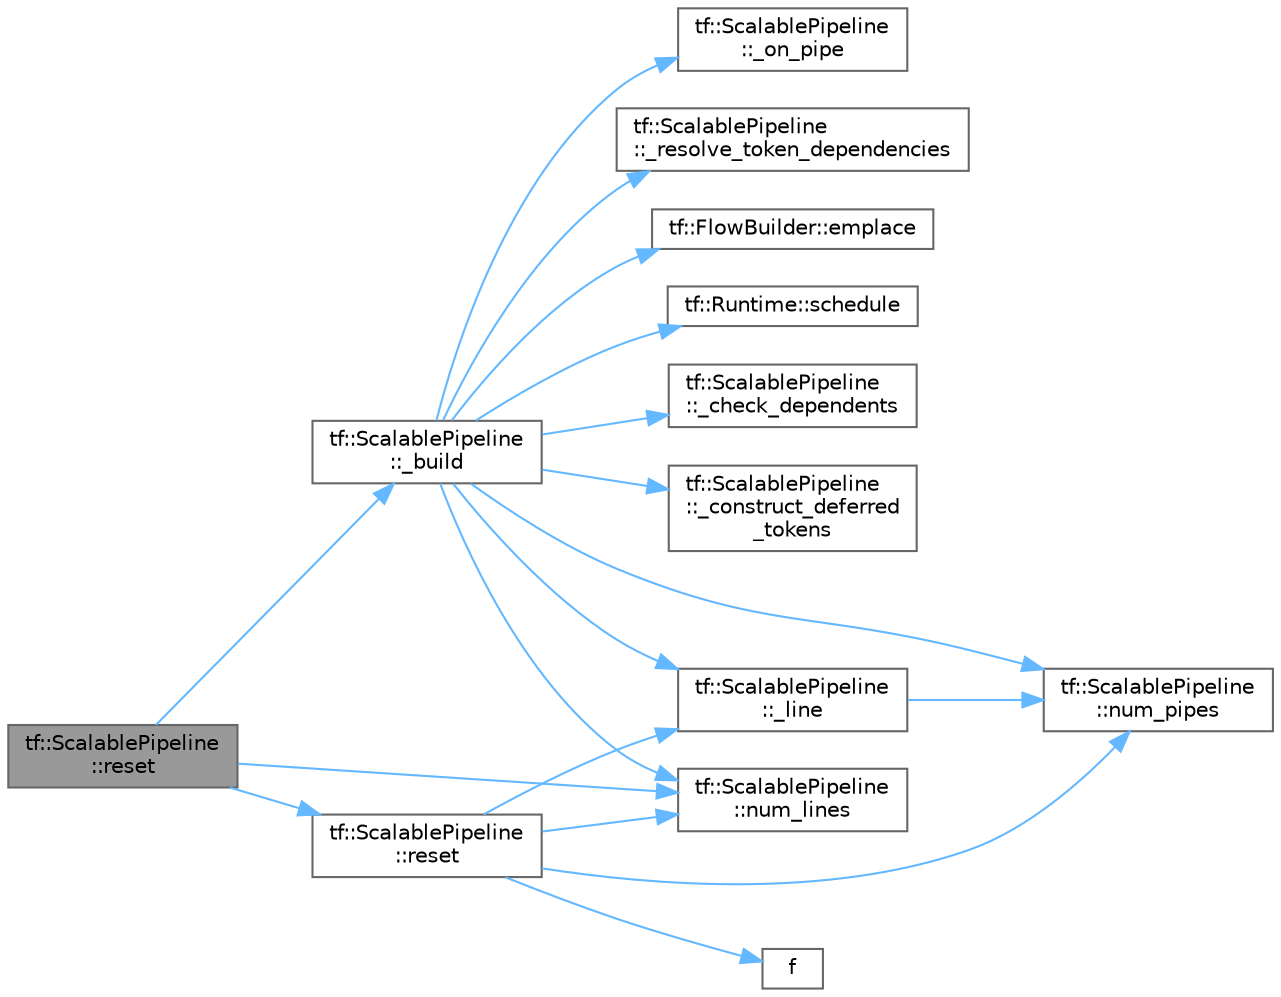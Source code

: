 digraph "tf::ScalablePipeline::reset"
{
 // LATEX_PDF_SIZE
  bgcolor="transparent";
  edge [fontname=Helvetica,fontsize=10,labelfontname=Helvetica,labelfontsize=10];
  node [fontname=Helvetica,fontsize=10,shape=box,height=0.2,width=0.4];
  rankdir="LR";
  Node1 [id="Node000001",label="tf::ScalablePipeline\l::reset",height=0.2,width=0.4,color="gray40", fillcolor="grey60", style="filled", fontcolor="black",tooltip="resets the pipeline to a new line number and a new range of pipes"];
  Node1 -> Node2 [id="edge1_Node000001_Node000002",color="steelblue1",style="solid",tooltip=" "];
  Node2 [id="Node000002",label="tf::ScalablePipeline\l::_build",height=0.2,width=0.4,color="grey40", fillcolor="white", style="filled",URL="$classtf_1_1_scalable_pipeline.html#ae695c9b1bbe3a5f65a5bb4217087c356",tooltip=" "];
  Node2 -> Node3 [id="edge2_Node000002_Node000003",color="steelblue1",style="solid",tooltip=" "];
  Node3 [id="Node000003",label="tf::ScalablePipeline\l::_check_dependents",height=0.2,width=0.4,color="grey40", fillcolor="white", style="filled",URL="$classtf_1_1_scalable_pipeline.html#a3cea771eaee545d4445114c824a3f6df",tooltip=" "];
  Node2 -> Node4 [id="edge3_Node000002_Node000004",color="steelblue1",style="solid",tooltip=" "];
  Node4 [id="Node000004",label="tf::ScalablePipeline\l::_construct_deferred\l_tokens",height=0.2,width=0.4,color="grey40", fillcolor="white", style="filled",URL="$classtf_1_1_scalable_pipeline.html#a4583da84f07196c55c636e3556a1e5e3",tooltip=" "];
  Node2 -> Node5 [id="edge4_Node000002_Node000005",color="steelblue1",style="solid",tooltip=" "];
  Node5 [id="Node000005",label="tf::ScalablePipeline\l::_line",height=0.2,width=0.4,color="grey40", fillcolor="white", style="filled",URL="$classtf_1_1_scalable_pipeline.html#a81b18c25db2cba4c530d85c5ab413a6c",tooltip=" "];
  Node5 -> Node6 [id="edge5_Node000005_Node000006",color="steelblue1",style="solid",tooltip=" "];
  Node6 [id="Node000006",label="tf::ScalablePipeline\l::num_pipes",height=0.2,width=0.4,color="grey40", fillcolor="white", style="filled",URL="$classtf_1_1_scalable_pipeline.html#a70c49f5219847681133d2a226c804da1",tooltip="queries the number of pipes"];
  Node2 -> Node7 [id="edge6_Node000002_Node000007",color="steelblue1",style="solid",tooltip=" "];
  Node7 [id="Node000007",label="tf::ScalablePipeline\l::_on_pipe",height=0.2,width=0.4,color="grey40", fillcolor="white", style="filled",URL="$classtf_1_1_scalable_pipeline.html#aea457827353fe9d73ae069daec7fa512",tooltip=" "];
  Node2 -> Node8 [id="edge7_Node000002_Node000008",color="steelblue1",style="solid",tooltip=" "];
  Node8 [id="Node000008",label="tf::ScalablePipeline\l::_resolve_token_dependencies",height=0.2,width=0.4,color="grey40", fillcolor="white", style="filled",URL="$classtf_1_1_scalable_pipeline.html#ad210e4d59d58c79100a830df51d55b1f",tooltip=" "];
  Node2 -> Node9 [id="edge8_Node000002_Node000009",color="steelblue1",style="solid",tooltip=" "];
  Node9 [id="Node000009",label="tf::FlowBuilder::emplace",height=0.2,width=0.4,color="grey40", fillcolor="white", style="filled",URL="$classtf_1_1_flow_builder.html#a60d7a666cab71ecfa3010b2efb0d6b57",tooltip="creates a static task"];
  Node2 -> Node10 [id="edge9_Node000002_Node000010",color="steelblue1",style="solid",tooltip=" "];
  Node10 [id="Node000010",label="tf::ScalablePipeline\l::num_lines",height=0.2,width=0.4,color="grey40", fillcolor="white", style="filled",URL="$classtf_1_1_scalable_pipeline.html#a5a4dd65638e8e06e35cb4c5792d044cc",tooltip="queries the number of parallel lines"];
  Node2 -> Node6 [id="edge10_Node000002_Node000006",color="steelblue1",style="solid",tooltip=" "];
  Node2 -> Node11 [id="edge11_Node000002_Node000011",color="steelblue1",style="solid",tooltip=" "];
  Node11 [id="Node000011",label="tf::Runtime::schedule",height=0.2,width=0.4,color="grey40", fillcolor="white", style="filled",URL="$classtf_1_1_runtime.html#aa7e72cc0f298475195b252c8f1793343",tooltip="schedules an active task immediately to the worker's queue"];
  Node1 -> Node10 [id="edge12_Node000001_Node000010",color="steelblue1",style="solid",tooltip=" "];
  Node1 -> Node12 [id="edge13_Node000001_Node000012",color="steelblue1",style="solid",tooltip=" "];
  Node12 [id="Node000012",label="tf::ScalablePipeline\l::reset",height=0.2,width=0.4,color="grey40", fillcolor="white", style="filled",URL="$classtf_1_1_scalable_pipeline.html#a940a8de7b53ac5cbd59c55091d88c88f",tooltip="resets the pipeline"];
  Node12 -> Node5 [id="edge14_Node000012_Node000005",color="steelblue1",style="solid",tooltip=" "];
  Node12 -> Node13 [id="edge15_Node000012_Node000013",color="steelblue1",style="solid",tooltip=" "];
  Node13 [id="Node000013",label="f",height=0.2,width=0.4,color="grey40", fillcolor="white", style="filled",URL="$cxx11__tensor__map_8cpp.html#a7f507fea02198f6cb81c86640c7b1a4e",tooltip=" "];
  Node12 -> Node10 [id="edge16_Node000012_Node000010",color="steelblue1",style="solid",tooltip=" "];
  Node12 -> Node6 [id="edge17_Node000012_Node000006",color="steelblue1",style="solid",tooltip=" "];
}
